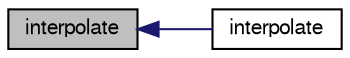 digraph "interpolate"
{
  bgcolor="transparent";
  edge [fontname="FreeSans",fontsize="10",labelfontname="FreeSans",labelfontsize="10"];
  node [fontname="FreeSans",fontsize="10",shape=record];
  rankdir="LR";
  Node8 [label="interpolate",height=0.2,width=0.4,color="black", fillcolor="grey75", style="filled", fontcolor="black"];
  Node8 -> Node9 [dir="back",color="midnightblue",fontsize="10",style="solid",fontname="FreeSans"];
  Node9 [label="interpolate",height=0.2,width=0.4,color="black",URL="$a22938.html#a1e1a36b4d220030fdbd81c18d1303d85",tooltip="Interpolate field to the given point in the given cell. "];
}

